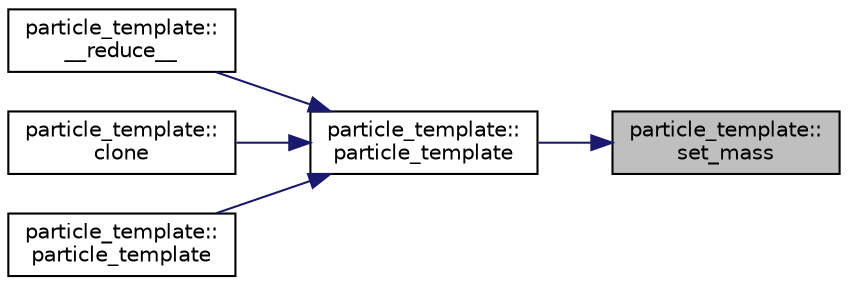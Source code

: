 digraph "particle_template::set_mass"
{
 // INTERACTIVE_SVG=YES
 // LATEX_PDF_SIZE
  edge [fontname="Helvetica",fontsize="10",labelfontname="Helvetica",labelfontsize="10"];
  node [fontname="Helvetica",fontsize="10",shape=record];
  rankdir="RL";
  Node1 [label="particle_template::\lset_mass",height=0.2,width=0.4,color="black", fillcolor="grey75", style="filled", fontcolor="black",tooltip=" "];
  Node1 -> Node2 [dir="back",color="midnightblue",fontsize="10",style="solid",fontname="Helvetica"];
  Node2 [label="particle_template::\lparticle_template",height=0.2,width=0.4,color="black", fillcolor="white", style="filled",URL="$classparticle__template.html#ab527ed22f6d67969247a0be9dda0165f",tooltip=" "];
  Node2 -> Node3 [dir="back",color="midnightblue",fontsize="10",style="solid",fontname="Helvetica"];
  Node3 [label="particle_template::\l__reduce__",height=0.2,width=0.4,color="black", fillcolor="white", style="filled",URL="$classparticle__template.html#adf7b55df06b7621b0a6bc509f74d22ff",tooltip=" "];
  Node2 -> Node4 [dir="back",color="midnightblue",fontsize="10",style="solid",fontname="Helvetica"];
  Node4 [label="particle_template::\lclone",height=0.2,width=0.4,color="black", fillcolor="white", style="filled",URL="$classparticle__template.html#a6c492ed991c27a61acad61064fa89b3c",tooltip=" "];
  Node2 -> Node5 [dir="back",color="midnightblue",fontsize="10",style="solid",fontname="Helvetica"];
  Node5 [label="particle_template::\lparticle_template",height=0.2,width=0.4,color="black", fillcolor="white", style="filled",URL="$classparticle__template.html#a2d7af9375684f6cc0b217d29a24aaff3",tooltip=" "];
}
